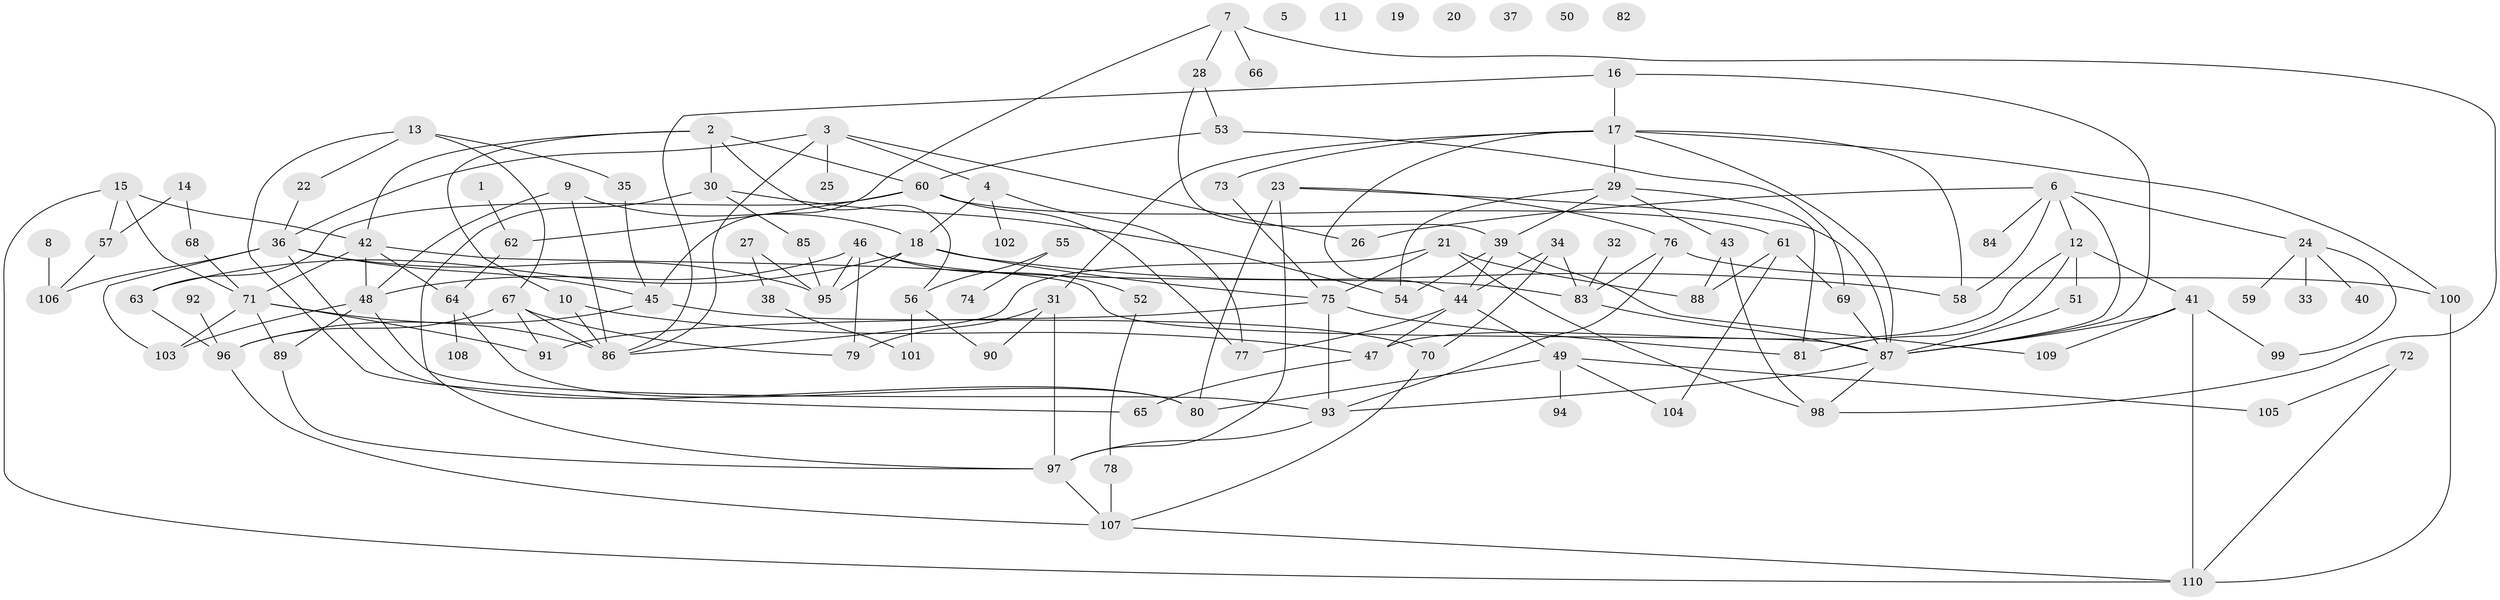 // coarse degree distribution, {2: 0.1891891891891892, 6: 0.05405405405405406, 7: 0.0945945945945946, 0: 0.0945945945945946, 13: 0.013513513513513514, 5: 0.10810810810810811, 1: 0.14864864864864866, 3: 0.04054054054054054, 4: 0.16216216216216217, 8: 0.05405405405405406, 9: 0.02702702702702703, 10: 0.013513513513513514}
// Generated by graph-tools (version 1.1) at 2025/23/03/03/25 07:23:28]
// undirected, 110 vertices, 179 edges
graph export_dot {
graph [start="1"]
  node [color=gray90,style=filled];
  1;
  2;
  3;
  4;
  5;
  6;
  7;
  8;
  9;
  10;
  11;
  12;
  13;
  14;
  15;
  16;
  17;
  18;
  19;
  20;
  21;
  22;
  23;
  24;
  25;
  26;
  27;
  28;
  29;
  30;
  31;
  32;
  33;
  34;
  35;
  36;
  37;
  38;
  39;
  40;
  41;
  42;
  43;
  44;
  45;
  46;
  47;
  48;
  49;
  50;
  51;
  52;
  53;
  54;
  55;
  56;
  57;
  58;
  59;
  60;
  61;
  62;
  63;
  64;
  65;
  66;
  67;
  68;
  69;
  70;
  71;
  72;
  73;
  74;
  75;
  76;
  77;
  78;
  79;
  80;
  81;
  82;
  83;
  84;
  85;
  86;
  87;
  88;
  89;
  90;
  91;
  92;
  93;
  94;
  95;
  96;
  97;
  98;
  99;
  100;
  101;
  102;
  103;
  104;
  105;
  106;
  107;
  108;
  109;
  110;
  1 -- 62;
  2 -- 10;
  2 -- 30;
  2 -- 42;
  2 -- 56;
  2 -- 60;
  3 -- 4;
  3 -- 25;
  3 -- 26;
  3 -- 36;
  3 -- 86;
  4 -- 18;
  4 -- 77;
  4 -- 102;
  6 -- 12;
  6 -- 24;
  6 -- 26;
  6 -- 58;
  6 -- 84;
  6 -- 87;
  7 -- 28;
  7 -- 45;
  7 -- 66;
  7 -- 98;
  8 -- 106;
  9 -- 18;
  9 -- 48;
  9 -- 86;
  10 -- 47;
  10 -- 86;
  12 -- 41;
  12 -- 47;
  12 -- 51;
  12 -- 81;
  13 -- 22;
  13 -- 35;
  13 -- 65;
  13 -- 67;
  14 -- 57;
  14 -- 68;
  15 -- 42;
  15 -- 57;
  15 -- 71;
  15 -- 110;
  16 -- 17;
  16 -- 86;
  16 -- 87;
  17 -- 29;
  17 -- 31;
  17 -- 44;
  17 -- 58;
  17 -- 73;
  17 -- 87;
  17 -- 100;
  18 -- 58;
  18 -- 63;
  18 -- 75;
  18 -- 95;
  21 -- 75;
  21 -- 86;
  21 -- 88;
  21 -- 98;
  22 -- 36;
  23 -- 76;
  23 -- 80;
  23 -- 87;
  23 -- 97;
  24 -- 33;
  24 -- 40;
  24 -- 59;
  24 -- 99;
  27 -- 38;
  27 -- 95;
  28 -- 39;
  28 -- 53;
  29 -- 39;
  29 -- 43;
  29 -- 54;
  29 -- 81;
  30 -- 54;
  30 -- 85;
  30 -- 97;
  31 -- 79;
  31 -- 90;
  31 -- 97;
  32 -- 83;
  34 -- 44;
  34 -- 70;
  34 -- 83;
  35 -- 45;
  36 -- 45;
  36 -- 80;
  36 -- 95;
  36 -- 103;
  36 -- 106;
  38 -- 101;
  39 -- 44;
  39 -- 54;
  39 -- 109;
  41 -- 87;
  41 -- 99;
  41 -- 109;
  41 -- 110;
  42 -- 48;
  42 -- 64;
  42 -- 71;
  42 -- 87;
  43 -- 88;
  43 -- 98;
  44 -- 47;
  44 -- 49;
  44 -- 77;
  45 -- 70;
  45 -- 96;
  46 -- 48;
  46 -- 52;
  46 -- 79;
  46 -- 83;
  46 -- 95;
  47 -- 65;
  48 -- 89;
  48 -- 93;
  48 -- 103;
  49 -- 80;
  49 -- 94;
  49 -- 104;
  49 -- 105;
  51 -- 87;
  52 -- 78;
  53 -- 60;
  53 -- 69;
  55 -- 56;
  55 -- 74;
  56 -- 90;
  56 -- 101;
  57 -- 106;
  60 -- 61;
  60 -- 62;
  60 -- 63;
  60 -- 77;
  61 -- 69;
  61 -- 88;
  61 -- 104;
  62 -- 64;
  63 -- 96;
  64 -- 80;
  64 -- 108;
  67 -- 79;
  67 -- 86;
  67 -- 91;
  67 -- 96;
  68 -- 71;
  69 -- 87;
  70 -- 107;
  71 -- 86;
  71 -- 89;
  71 -- 91;
  71 -- 103;
  72 -- 105;
  72 -- 110;
  73 -- 75;
  75 -- 81;
  75 -- 91;
  75 -- 93;
  76 -- 83;
  76 -- 93;
  76 -- 100;
  78 -- 107;
  83 -- 87;
  85 -- 95;
  87 -- 93;
  87 -- 98;
  89 -- 97;
  92 -- 96;
  93 -- 97;
  96 -- 107;
  97 -- 107;
  100 -- 110;
  107 -- 110;
}

